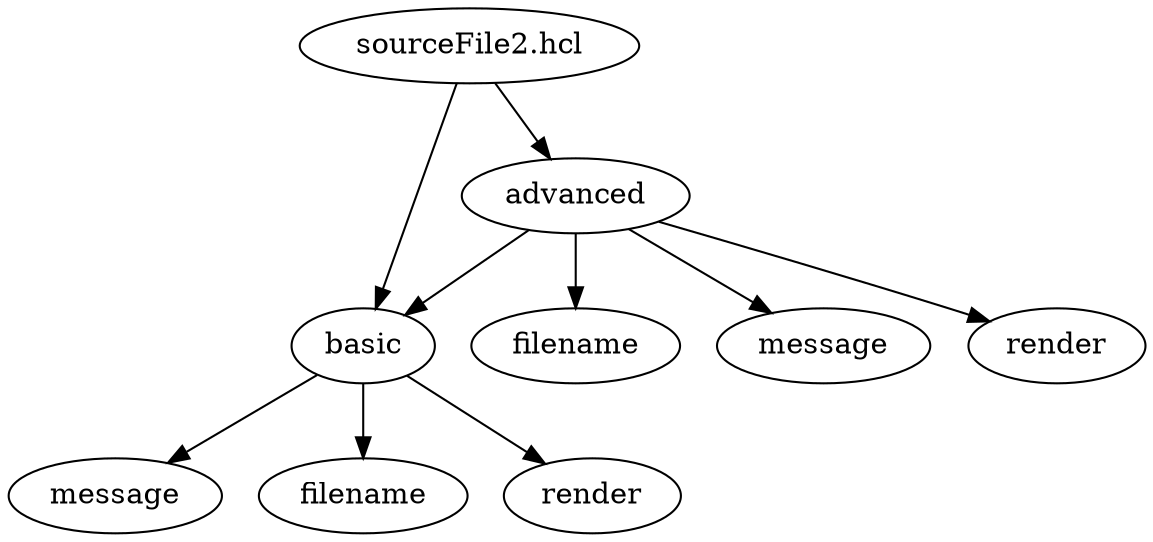 digraph {
  "sourceFile2.hcl"[label="sourceFile2.hcl"];
  "sourceFile2.hcl/basic/message"[label="message"];
  "sourceFile2.hcl/basic/filename"[label="filename"];
  "sourceFile2.hcl/basic/render"[label="render"];
  "sourceFile2.hcl/advanced/filename"[label="filename"];
  "sourceFile2.hcl/basic"[label="basic"];
  "sourceFile2.hcl/advanced"[label="advanced"];
  "sourceFile2.hcl/advanced/message"[label="message"];
  "sourceFile2.hcl/advanced/render"[label="render"];
  "sourceFile2.hcl" -> "sourceFile2.hcl/basic";
  "sourceFile2.hcl" -> "sourceFile2.hcl/advanced";
  "sourceFile2.hcl/advanced" -> "sourceFile2.hcl/basic";
  "sourceFile2.hcl/basic" -> "sourceFile2.hcl/basic/render";
  "sourceFile2.hcl/advanced" -> "sourceFile2.hcl/advanced/render";
  "sourceFile2.hcl/basic" -> "sourceFile2.hcl/basic/message";
  "sourceFile2.hcl/basic" -> "sourceFile2.hcl/basic/filename";
  "sourceFile2.hcl/advanced" -> "sourceFile2.hcl/advanced/message";
  "sourceFile2.hcl/advanced" -> "sourceFile2.hcl/advanced/filename";
}

